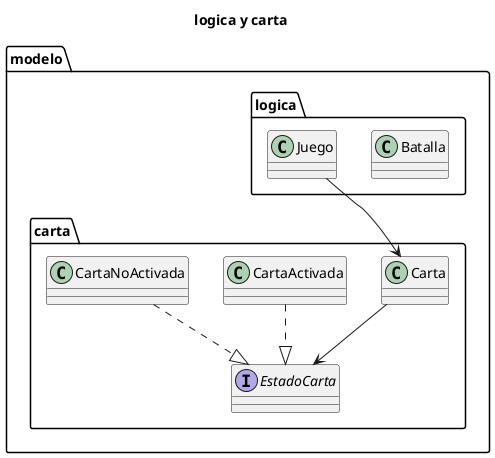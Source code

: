 @startuml
title logica y carta

package modelo {
    package logica {
        class Batalla
        class Juego
    }

    package carta {
        class Carta
        interface EstadoCarta
        class CartaActivada
        class CartaNoActivada
    }

    CartaActivada ..|> EstadoCarta
    CartaNoActivada ..|> EstadoCarta
    Carta --> EstadoCarta
    Juego --> Carta
}

@enduml